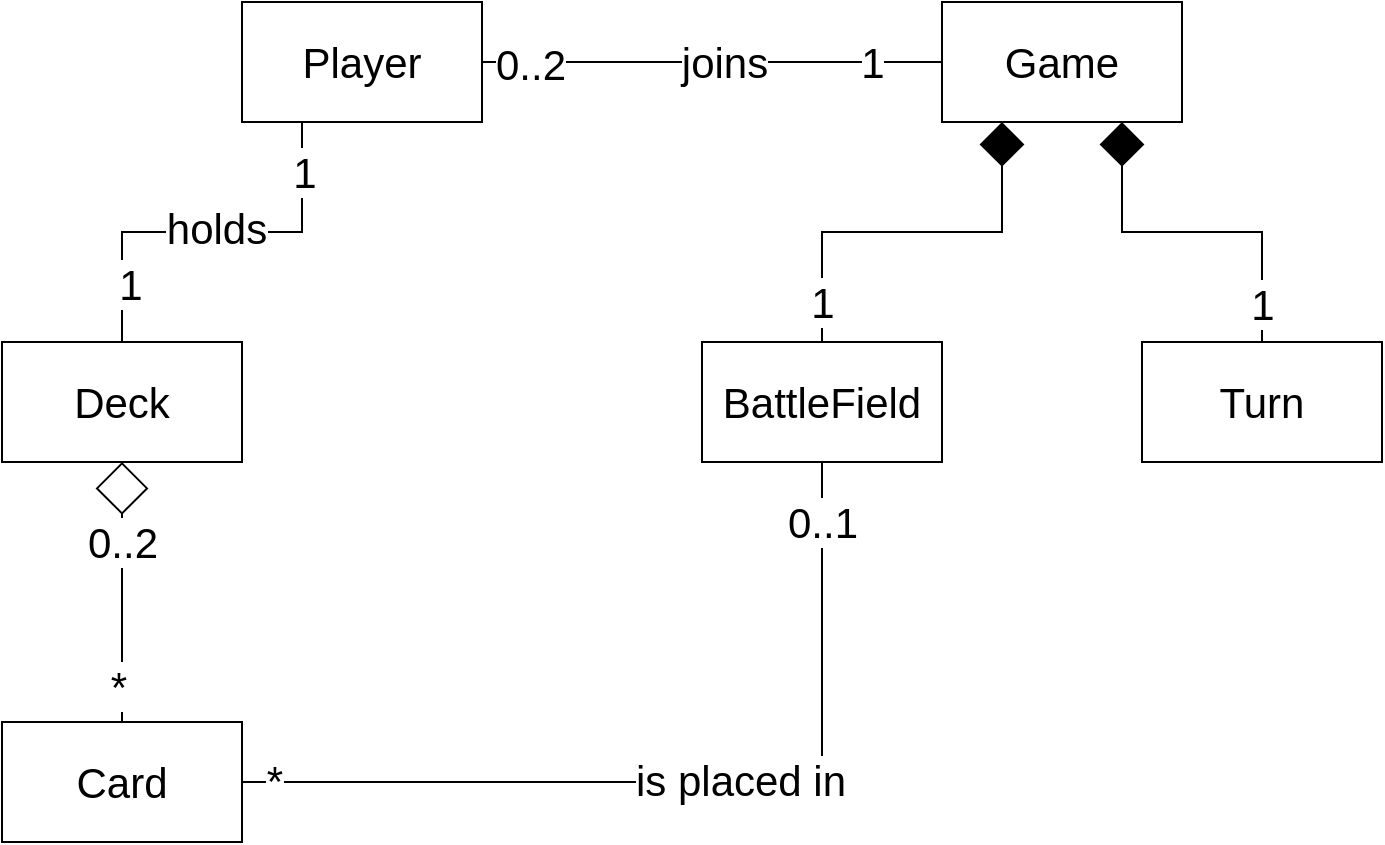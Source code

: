 <mxfile pages="2">
    <diagram name="GameLoop logics" id="K8I0entXAn2vORYXvAi0">
        <mxGraphModel dx="869" dy="605" grid="1" gridSize="10" guides="1" tooltips="1" connect="1" arrows="1" fold="1" page="1" pageScale="1" pageWidth="827" pageHeight="1169" math="0" shadow="0">
            <root>
                <mxCell id="0"/>
                <mxCell id="1" parent="0"/>
                <mxCell id="ZA-9rY6bMjrt02eB33v5-27" style="edgeStyle=none;rounded=0;html=1;entryX=0;entryY=0.5;entryDx=0;entryDy=0;fontSize=21;endArrow=none;endFill=0;exitX=1;exitY=0.5;exitDx=0;exitDy=0;" edge="1" parent="1" source="ZA-9rY6bMjrt02eB33v5-38" target="ZA-9rY6bMjrt02eB33v5-26">
                    <mxGeometry relative="1" as="geometry">
                        <mxPoint x="330.0" y="285" as="sourcePoint"/>
                    </mxGeometry>
                </mxCell>
                <mxCell id="ZA-9rY6bMjrt02eB33v5-29" value="joins" style="edgeLabel;html=1;align=center;verticalAlign=middle;resizable=0;points=[];fontSize=21;" vertex="1" connectable="0" parent="ZA-9rY6bMjrt02eB33v5-27">
                    <mxGeometry x="-0.136" relative="1" as="geometry">
                        <mxPoint x="21" as="offset"/>
                    </mxGeometry>
                </mxCell>
                <mxCell id="ZA-9rY6bMjrt02eB33v5-30" value="0..2" style="edgeLabel;html=1;align=center;verticalAlign=middle;resizable=0;points=[];fontSize=21;" vertex="1" connectable="0" parent="ZA-9rY6bMjrt02eB33v5-27">
                    <mxGeometry x="-0.85" y="-1" relative="1" as="geometry">
                        <mxPoint x="6" as="offset"/>
                    </mxGeometry>
                </mxCell>
                <mxCell id="ZA-9rY6bMjrt02eB33v5-31" value="1" style="edgeLabel;html=1;align=center;verticalAlign=middle;resizable=0;points=[];fontSize=21;" vertex="1" connectable="0" parent="ZA-9rY6bMjrt02eB33v5-27">
                    <mxGeometry x="0.793" relative="1" as="geometry">
                        <mxPoint x="-11" as="offset"/>
                    </mxGeometry>
                </mxCell>
                <mxCell id="ZA-9rY6bMjrt02eB33v5-12" value="" style="endArrow=diamond;endFill=0;endSize=24;html=1;rounded=0;exitX=0.5;exitY=0;exitDx=0;exitDy=0;entryX=0.5;entryY=1;entryDx=0;entryDy=0;" edge="1" parent="1" source="ZA-9rY6bMjrt02eB33v5-42" target="ZA-9rY6bMjrt02eB33v5-40">
                    <mxGeometry width="160" relative="1" as="geometry">
                        <mxPoint x="200" y="500" as="sourcePoint"/>
                        <mxPoint x="200" y="630" as="targetPoint"/>
                        <Array as="points"/>
                    </mxGeometry>
                </mxCell>
                <mxCell id="ZA-9rY6bMjrt02eB33v5-17" value="&lt;font style=&quot;font-size: 21px;&quot;&gt;0..2&lt;/font&gt;" style="edgeLabel;html=1;align=center;verticalAlign=middle;resizable=0;points=[];" vertex="1" connectable="0" parent="ZA-9rY6bMjrt02eB33v5-12">
                    <mxGeometry x="-0.819" y="-2" relative="1" as="geometry">
                        <mxPoint x="-2" y="-78" as="offset"/>
                    </mxGeometry>
                </mxCell>
                <mxCell id="ZA-9rY6bMjrt02eB33v5-48" value="*" style="edgeLabel;html=1;align=center;verticalAlign=middle;resizable=0;points=[];fontSize=21;" vertex="1" connectable="0" parent="ZA-9rY6bMjrt02eB33v5-12">
                    <mxGeometry x="-0.715" y="2" relative="1" as="geometry">
                        <mxPoint as="offset"/>
                    </mxGeometry>
                </mxCell>
                <mxCell id="ZA-9rY6bMjrt02eB33v5-26" value="Game" style="rounded=0;whiteSpace=wrap;html=1;fontSize=21;" vertex="1" parent="1">
                    <mxGeometry x="510" y="250" width="120" height="60" as="geometry"/>
                </mxCell>
                <mxCell id="ZA-9rY6bMjrt02eB33v5-43" style="edgeStyle=orthogonalEdgeStyle;rounded=0;html=1;exitX=0.25;exitY=1;exitDx=0;exitDy=0;entryX=0.5;entryY=0;entryDx=0;entryDy=0;fontSize=21;endArrow=none;endFill=0;" edge="1" parent="1" source="ZA-9rY6bMjrt02eB33v5-38" target="ZA-9rY6bMjrt02eB33v5-40">
                    <mxGeometry relative="1" as="geometry"/>
                </mxCell>
                <mxCell id="ZA-9rY6bMjrt02eB33v5-44" value="holds" style="edgeLabel;html=1;align=center;verticalAlign=middle;resizable=0;points=[];fontSize=21;" vertex="1" connectable="0" parent="ZA-9rY6bMjrt02eB33v5-43">
                    <mxGeometry x="-0.142" y="-1" relative="1" as="geometry">
                        <mxPoint x="-12" y="-1" as="offset"/>
                    </mxGeometry>
                </mxCell>
                <mxCell id="ZA-9rY6bMjrt02eB33v5-45" value="1" style="edgeLabel;html=1;align=center;verticalAlign=middle;resizable=0;points=[];fontSize=21;" vertex="1" connectable="0" parent="ZA-9rY6bMjrt02eB33v5-43">
                    <mxGeometry x="-0.75" y="1" relative="1" as="geometry">
                        <mxPoint as="offset"/>
                    </mxGeometry>
                </mxCell>
                <mxCell id="ZA-9rY6bMjrt02eB33v5-46" value="1" style="edgeLabel;html=1;align=center;verticalAlign=middle;resizable=0;points=[];fontSize=21;" vertex="1" connectable="0" parent="ZA-9rY6bMjrt02eB33v5-43">
                    <mxGeometry x="0.797" relative="1" as="geometry">
                        <mxPoint x="4" y="-9" as="offset"/>
                    </mxGeometry>
                </mxCell>
                <mxCell id="ZA-9rY6bMjrt02eB33v5-38" value="Player" style="rounded=0;whiteSpace=wrap;html=1;fontSize=21;" vertex="1" parent="1">
                    <mxGeometry x="160" y="250" width="120" height="60" as="geometry"/>
                </mxCell>
                <mxCell id="ZA-9rY6bMjrt02eB33v5-56" style="edgeStyle=orthogonalEdgeStyle;rounded=0;html=1;entryX=0.75;entryY=1;entryDx=0;entryDy=0;strokeWidth=1;fontSize=21;endArrow=diamond;endFill=1;endSize=20;" edge="1" parent="1" source="ZA-9rY6bMjrt02eB33v5-39" target="ZA-9rY6bMjrt02eB33v5-26">
                    <mxGeometry relative="1" as="geometry"/>
                </mxCell>
                <mxCell id="ZA-9rY6bMjrt02eB33v5-58" value="1" style="edgeLabel;html=1;align=center;verticalAlign=middle;resizable=0;points=[];fontSize=21;" vertex="1" connectable="0" parent="ZA-9rY6bMjrt02eB33v5-56">
                    <mxGeometry x="-0.814" y="1" relative="1" as="geometry">
                        <mxPoint x="1" y="-3" as="offset"/>
                    </mxGeometry>
                </mxCell>
                <mxCell id="ZA-9rY6bMjrt02eB33v5-39" value="Turn" style="rounded=0;whiteSpace=wrap;html=1;fontSize=21;" vertex="1" parent="1">
                    <mxGeometry x="610" y="420" width="120" height="60" as="geometry"/>
                </mxCell>
                <mxCell id="ZA-9rY6bMjrt02eB33v5-40" value="Deck" style="rounded=0;whiteSpace=wrap;html=1;fontSize=21;" vertex="1" parent="1">
                    <mxGeometry x="40" y="420" width="120" height="60" as="geometry"/>
                </mxCell>
                <mxCell id="ZA-9rY6bMjrt02eB33v5-55" style="edgeStyle=orthogonalEdgeStyle;rounded=0;html=1;entryX=0.25;entryY=1;entryDx=0;entryDy=0;strokeWidth=1;fontSize=21;endArrow=diamond;endFill=1;endSize=20;" edge="1" parent="1" source="ZA-9rY6bMjrt02eB33v5-41" target="ZA-9rY6bMjrt02eB33v5-26">
                    <mxGeometry relative="1" as="geometry"/>
                </mxCell>
                <mxCell id="ZA-9rY6bMjrt02eB33v5-57" value="1" style="edgeLabel;html=1;align=center;verticalAlign=middle;resizable=0;points=[];fontSize=21;" vertex="1" connectable="0" parent="ZA-9rY6bMjrt02eB33v5-55">
                    <mxGeometry x="-0.85" relative="1" as="geometry">
                        <mxPoint y="-5" as="offset"/>
                    </mxGeometry>
                </mxCell>
                <mxCell id="ZA-9rY6bMjrt02eB33v5-41" value="BattleField" style="whiteSpace=wrap;html=1;fontSize=21;" vertex="1" parent="1">
                    <mxGeometry x="390" y="420" width="120" height="60" as="geometry"/>
                </mxCell>
                <mxCell id="ZA-9rY6bMjrt02eB33v5-49" style="edgeStyle=orthogonalEdgeStyle;html=1;entryX=0.5;entryY=1;entryDx=0;entryDy=0;fontSize=21;endArrow=none;endFill=0;exitX=1;exitY=0.5;exitDx=0;exitDy=0;strokeWidth=1;rounded=0;endSize=20;" edge="1" parent="1" source="ZA-9rY6bMjrt02eB33v5-42" target="ZA-9rY6bMjrt02eB33v5-41">
                    <mxGeometry relative="1" as="geometry"/>
                </mxCell>
                <mxCell id="ZA-9rY6bMjrt02eB33v5-50" value="0..1" style="edgeLabel;html=1;align=center;verticalAlign=middle;resizable=0;points=[];fontSize=21;" vertex="1" connectable="0" parent="ZA-9rY6bMjrt02eB33v5-49">
                    <mxGeometry x="0.801" y="1" relative="1" as="geometry">
                        <mxPoint x="1" y="-15" as="offset"/>
                    </mxGeometry>
                </mxCell>
                <mxCell id="ZA-9rY6bMjrt02eB33v5-51" value="*" style="edgeLabel;html=1;align=center;verticalAlign=middle;resizable=0;points=[];fontSize=21;" vertex="1" connectable="0" parent="ZA-9rY6bMjrt02eB33v5-49">
                    <mxGeometry x="-0.932" y="1" relative="1" as="geometry">
                        <mxPoint as="offset"/>
                    </mxGeometry>
                </mxCell>
                <mxCell id="ZA-9rY6bMjrt02eB33v5-52" value="is placed in" style="edgeLabel;html=1;align=center;verticalAlign=middle;resizable=0;points=[];fontSize=21;" vertex="1" connectable="0" parent="ZA-9rY6bMjrt02eB33v5-49">
                    <mxGeometry x="0.104" y="1" relative="1" as="geometry">
                        <mxPoint as="offset"/>
                    </mxGeometry>
                </mxCell>
                <mxCell id="ZA-9rY6bMjrt02eB33v5-42" value="Card" style="rounded=0;whiteSpace=wrap;html=1;fontSize=21;" vertex="1" parent="1">
                    <mxGeometry x="40" y="610" width="120" height="60" as="geometry"/>
                </mxCell>
            </root>
        </mxGraphModel>
    </diagram>
    <diagram id="ECH3pPtd6QQJtXg-LJKk" name="Struttura Progetto">
        <mxGraphModel dx="1130" dy="787" grid="1" gridSize="10" guides="1" tooltips="1" connect="1" arrows="1" fold="1" page="1" pageScale="1" pageWidth="827" pageHeight="1169" math="0" shadow="0">
            <root>
                <mxCell id="0"/>
                <mxCell id="1" parent="0"/>
                <mxCell id="XwFnVzIdtrBbaCS237fY-1" value="RootModel" style="swimlane;fontStyle=1;align=center;verticalAlign=top;childLayout=stackLayout;horizontal=1;startSize=26;horizontalStack=0;resizeParent=1;resizeParentMax=0;resizeLast=0;collapsible=1;marginBottom=0;whiteSpace=wrap;html=1;" parent="1" vertex="1">
                    <mxGeometry x="40" y="40" width="280" height="140" as="geometry"/>
                </mxCell>
                <mxCell id="XwFnVzIdtrBbaCS237fY-2" value="gameModel: GameModel&lt;br&gt;connectedViews: Array" style="text;strokeColor=none;fillColor=none;align=left;verticalAlign=top;spacingLeft=4;spacingRight=4;overflow=hidden;rotatable=0;points=[[0,0.5],[1,0.5]];portConstraint=eastwest;whiteSpace=wrap;html=1;" parent="XwFnVzIdtrBbaCS237fY-1" vertex="1">
                    <mxGeometry y="26" width="280" height="44" as="geometry"/>
                </mxCell>
                <mxCell id="XwFnVzIdtrBbaCS237fY-3" value="" style="line;strokeWidth=1;fillColor=none;align=left;verticalAlign=middle;spacingTop=-1;spacingLeft=3;spacingRight=3;rotatable=0;labelPosition=right;points=[];portConstraint=eastwest;strokeColor=inherit;" parent="XwFnVzIdtrBbaCS237fY-1" vertex="1">
                    <mxGeometry y="70" width="280" height="8" as="geometry"/>
                </mxCell>
                <mxCell id="XwFnVzIdtrBbaCS237fY-4" value="viewJoin(viewId) -&amp;gt; se prima crea game model&lt;br&gt;viewDrop(viewId) -&amp;gt; se ultima distrugge sessione&lt;br&gt;destroyGameModel()" style="text;strokeColor=none;fillColor=none;align=left;verticalAlign=top;spacingLeft=4;spacingRight=4;overflow=hidden;rotatable=0;points=[[0,0.5],[1,0.5]];portConstraint=eastwest;whiteSpace=wrap;html=1;" parent="XwFnVzIdtrBbaCS237fY-1" vertex="1">
                    <mxGeometry y="78" width="280" height="62" as="geometry"/>
                </mxCell>
                <mxCell id="XwFnVzIdtrBbaCS237fY-5" value="GameModel" style="swimlane;fontStyle=1;align=center;verticalAlign=top;childLayout=stackLayout;horizontal=1;startSize=26;horizontalStack=0;resizeParent=1;resizeParentMax=0;resizeLast=0;collapsible=1;marginBottom=0;whiteSpace=wrap;html=1;" parent="1" vertex="1">
                    <mxGeometry x="55" y="290" width="250" height="140" as="geometry"/>
                </mxCell>
                <mxCell id="XwFnVzIdtrBbaCS237fY-6" value="players {viewId, isConnected, lifePoints }&lt;br&gt;turnModel: TurnModel" style="text;strokeColor=none;fillColor=none;align=left;verticalAlign=top;spacingLeft=4;spacingRight=4;overflow=hidden;rotatable=0;points=[[0,0.5],[1,0.5]];portConstraint=eastwest;whiteSpace=wrap;html=1;" parent="XwFnVzIdtrBbaCS237fY-5" vertex="1">
                    <mxGeometry y="26" width="250" height="44" as="geometry"/>
                </mxCell>
                <mxCell id="XwFnVzIdtrBbaCS237fY-7" value="" style="line;strokeWidth=1;fillColor=none;align=left;verticalAlign=middle;spacingTop=-1;spacingLeft=3;spacingRight=3;rotatable=0;labelPosition=right;points=[];portConstraint=eastwest;strokeColor=inherit;" parent="XwFnVzIdtrBbaCS237fY-5" vertex="1">
                    <mxGeometry y="70" width="250" height="8" as="geometry"/>
                </mxCell>
                <mxCell id="XwFnVzIdtrBbaCS237fY-8" value="join(viewId) -&amp;gt; definisce p1 e p2&lt;br&gt;left(viewId) -&amp;gt; attiva il selfDestroy&lt;br&gt;selfDestroy() -&amp;gt; chiama destroyGameModel" style="text;strokeColor=none;fillColor=none;align=left;verticalAlign=top;spacingLeft=4;spacingRight=4;overflow=hidden;rotatable=0;points=[[0,0.5],[1,0.5]];portConstraint=eastwest;whiteSpace=wrap;html=1;" parent="XwFnVzIdtrBbaCS237fY-5" vertex="1">
                    <mxGeometry y="78" width="250" height="62" as="geometry"/>
                </mxCell>
                <mxCell id="XwFnVzIdtrBbaCS237fY-9" value="TurnModel" style="swimlane;fontStyle=1;align=center;verticalAlign=top;childLayout=stackLayout;horizontal=1;startSize=26;horizontalStack=0;resizeParent=1;resizeParentMax=0;resizeLast=0;collapsible=1;marginBottom=0;whiteSpace=wrap;html=1;" parent="1" vertex="1">
                    <mxGeometry x="260" y="494.5" width="190" height="90" as="geometry"/>
                </mxCell>
                <mxCell id="XwFnVzIdtrBbaCS237fY-10" value="turn: Turn" style="text;strokeColor=none;fillColor=none;align=left;verticalAlign=top;spacingLeft=4;spacingRight=4;overflow=hidden;rotatable=0;points=[[0,0.5],[1,0.5]];portConstraint=eastwest;whiteSpace=wrap;html=1;" parent="XwFnVzIdtrBbaCS237fY-9" vertex="1">
                    <mxGeometry y="26" width="190" height="24" as="geometry"/>
                </mxCell>
                <mxCell id="XwFnVzIdtrBbaCS237fY-11" value="" style="line;strokeWidth=1;fillColor=none;align=left;verticalAlign=middle;spacingTop=-1;spacingLeft=3;spacingRight=3;rotatable=0;labelPosition=right;points=[];portConstraint=eastwest;strokeColor=inherit;" parent="XwFnVzIdtrBbaCS237fY-9" vertex="1">
                    <mxGeometry y="50" width="190" height="8" as="geometry"/>
                </mxCell>
                <mxCell id="XwFnVzIdtrBbaCS237fY-12" value="nextPhase()" style="text;strokeColor=none;fillColor=none;align=left;verticalAlign=top;spacingLeft=4;spacingRight=4;overflow=hidden;rotatable=0;points=[[0,0.5],[1,0.5]];portConstraint=eastwest;whiteSpace=wrap;html=1;" parent="XwFnVzIdtrBbaCS237fY-9" vertex="1">
                    <mxGeometry y="58" width="190" height="32" as="geometry"/>
                </mxCell>
                <mxCell id="XwFnVzIdtrBbaCS237fY-13" value="LifePointsModel" style="swimlane;fontStyle=1;align=center;verticalAlign=top;childLayout=stackLayout;horizontal=1;startSize=26;horizontalStack=0;resizeParent=1;resizeParentMax=0;resizeLast=0;collapsible=1;marginBottom=0;whiteSpace=wrap;html=1;" parent="1" vertex="1">
                    <mxGeometry y="495" width="190" height="100" as="geometry"/>
                </mxCell>
                <mxCell id="XwFnVzIdtrBbaCS237fY-14" value="lifePoints: LifePoints" style="text;strokeColor=none;fillColor=none;align=left;verticalAlign=top;spacingLeft=4;spacingRight=4;overflow=hidden;rotatable=0;points=[[0,0.5],[1,0.5]];portConstraint=eastwest;whiteSpace=wrap;html=1;" parent="XwFnVzIdtrBbaCS237fY-13" vertex="1">
                    <mxGeometry y="26" width="190" height="24" as="geometry"/>
                </mxCell>
                <mxCell id="XwFnVzIdtrBbaCS237fY-15" value="" style="line;strokeWidth=1;fillColor=none;align=left;verticalAlign=middle;spacingTop=-1;spacingLeft=3;spacingRight=3;rotatable=0;labelPosition=right;points=[];portConstraint=eastwest;strokeColor=inherit;" parent="XwFnVzIdtrBbaCS237fY-13" vertex="1">
                    <mxGeometry y="50" width="190" height="8" as="geometry"/>
                </mxCell>
                <mxCell id="XwFnVzIdtrBbaCS237fY-16" value="heal(amount)&lt;br&gt;damage(amount)" style="text;strokeColor=none;fillColor=none;align=left;verticalAlign=top;spacingLeft=4;spacingRight=4;overflow=hidden;rotatable=0;points=[[0,0.5],[1,0.5]];portConstraint=eastwest;whiteSpace=wrap;html=1;" parent="XwFnVzIdtrBbaCS237fY-13" vertex="1">
                    <mxGeometry y="58" width="190" height="42" as="geometry"/>
                </mxCell>
            </root>
        </mxGraphModel>
    </diagram>
    <diagram id="wANbDn2j-jqP6U3QL-yj" name="daisy chain">
        <mxGraphModel dx="1130" dy="787" grid="1" gridSize="10" guides="1" tooltips="1" connect="1" arrows="1" fold="1" page="1" pageScale="1" pageWidth="850" pageHeight="1100" math="0" shadow="0">
            <root>
                <mxCell id="0"/>
                <mxCell id="1" parent="0"/>
            </root>
        </mxGraphModel>
    </diagram>
</mxfile>